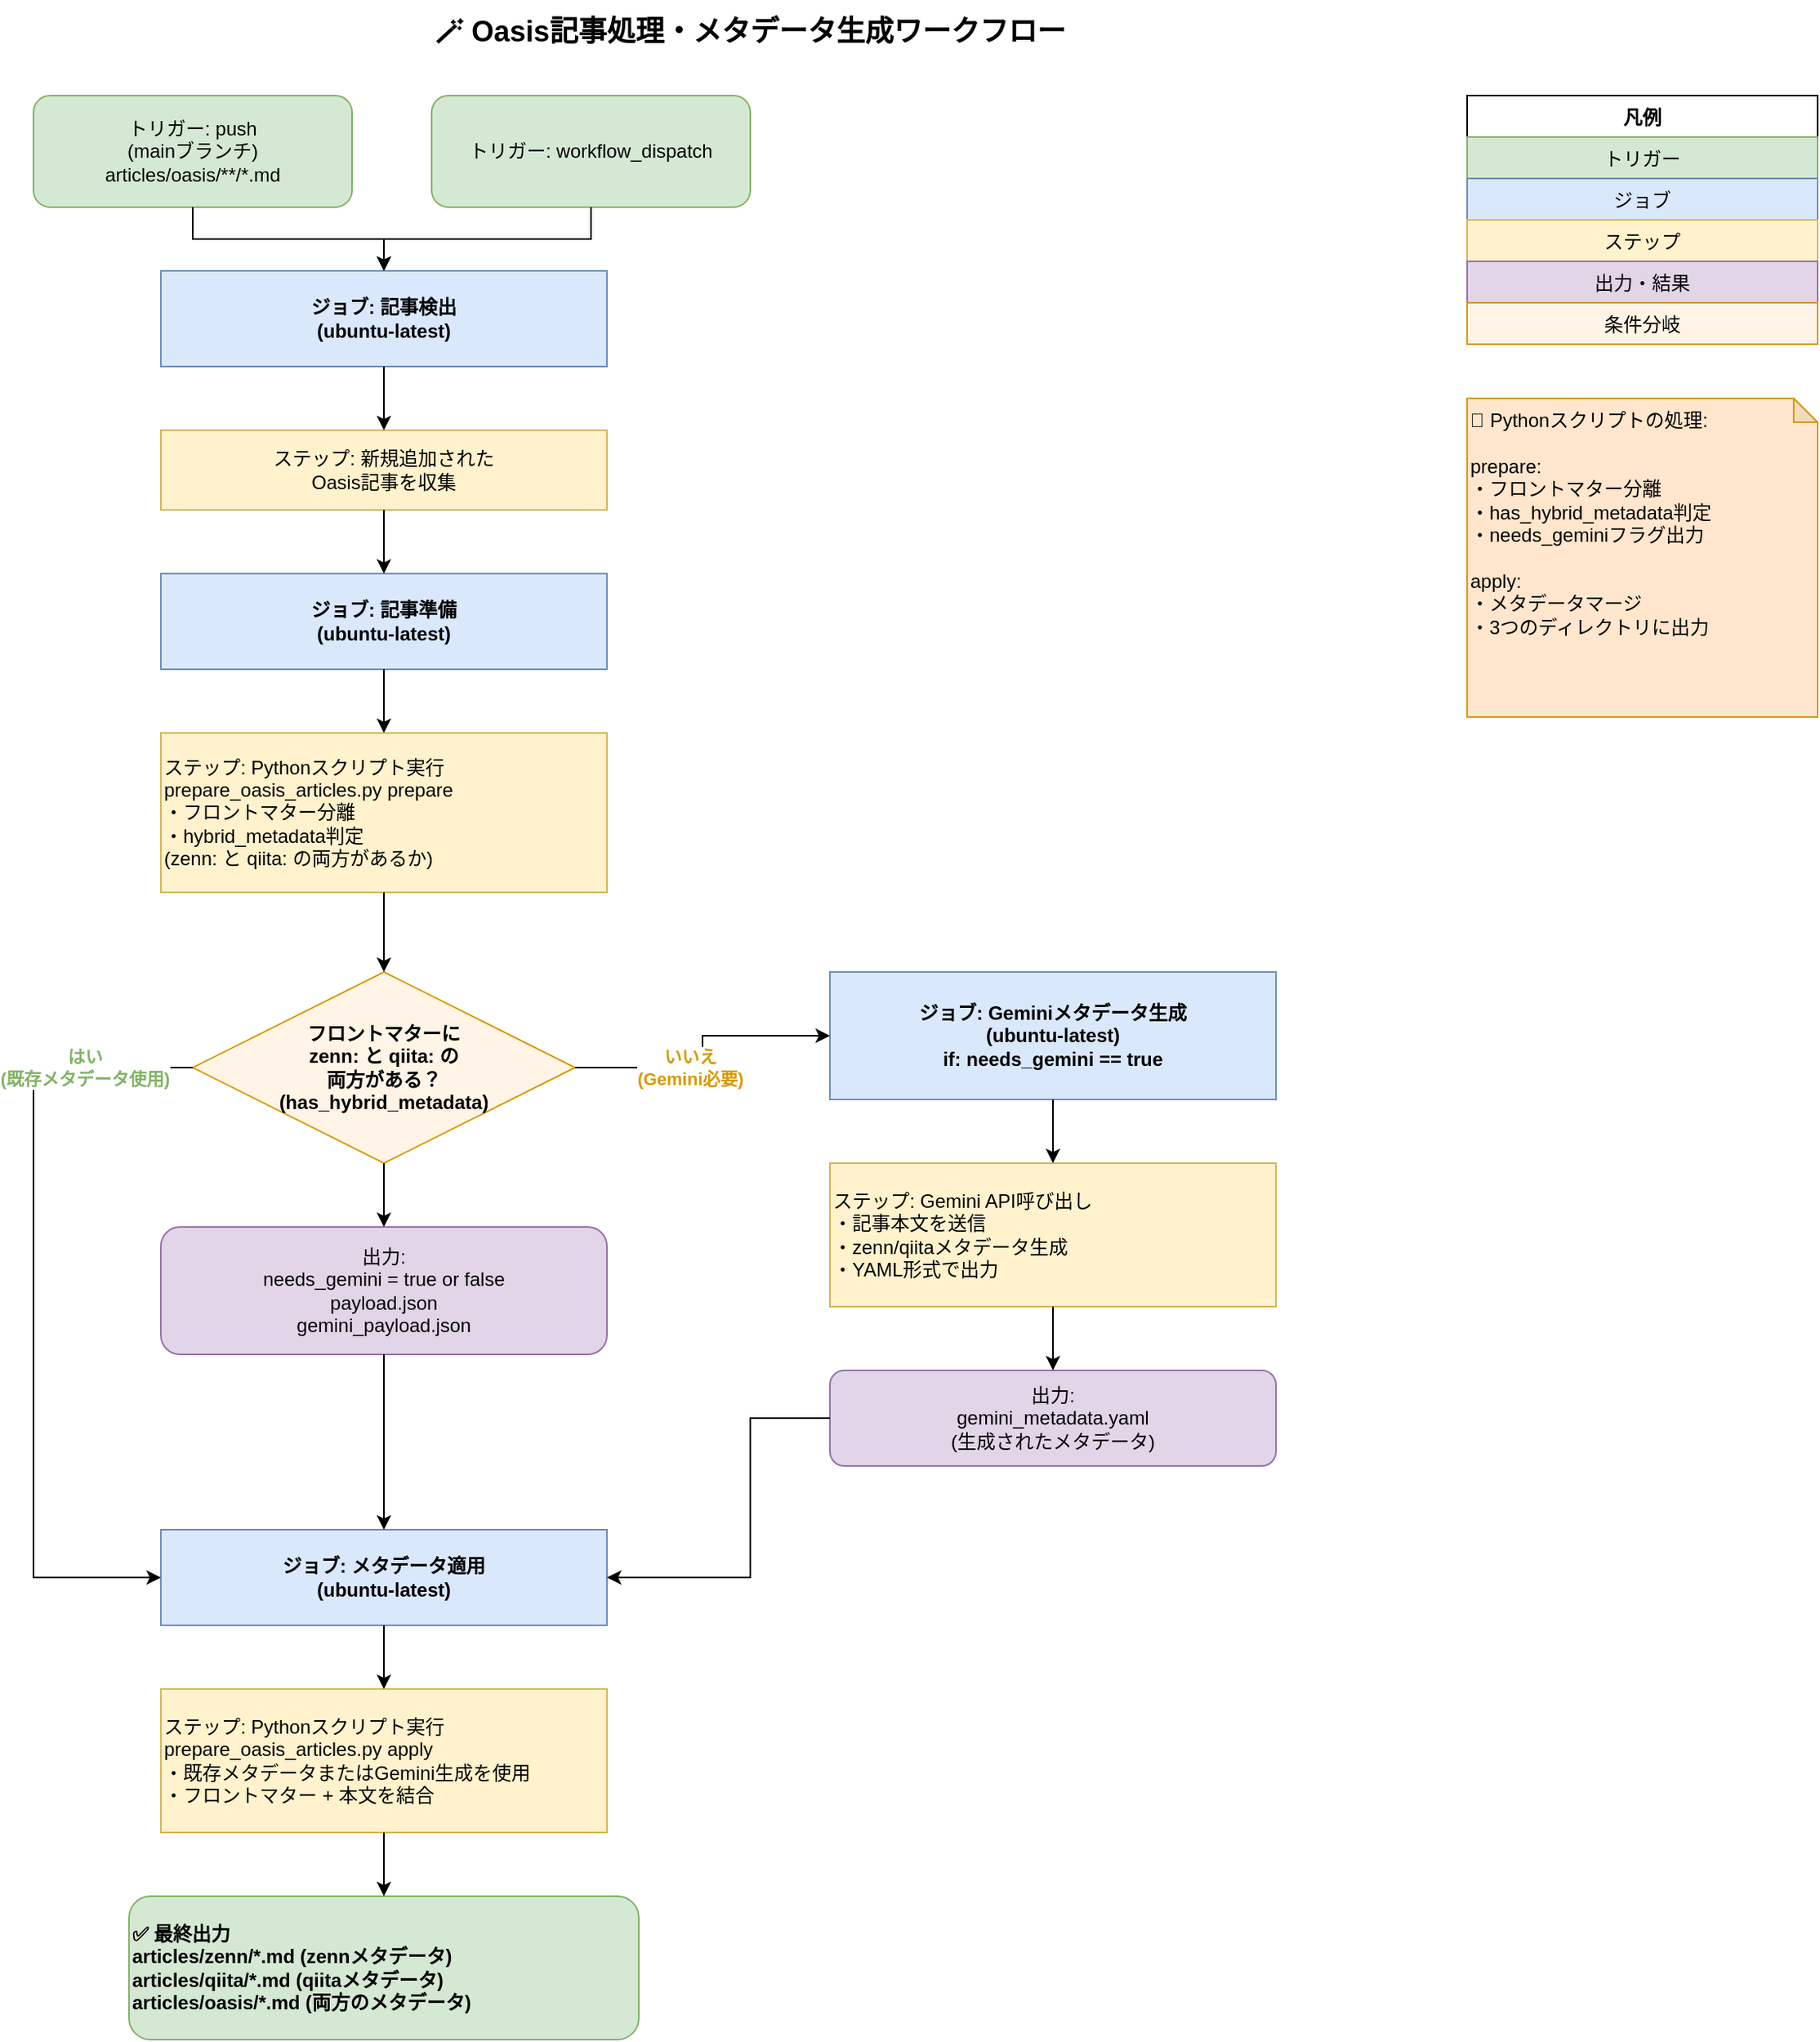 <mxfile>
    <diagram name="Oasis Platform Sync Workflow" id="oasis-workflow">
        <mxGraphModel dx="621" dy="625" grid="1" gridSize="10" guides="1" tooltips="1" connect="1" arrows="1" fold="1" page="1" pageScale="1" pageWidth="1200" pageHeight="1600" math="0" shadow="0">
            <root>
                <mxCell id="0"/>
                <mxCell id="1" parent="0"/>
                <mxCell id="2" value="🪄 Oasis記事処理・メタデータ生成ワークフロー" style="text;html=1;strokeColor=none;fillColor=none;align=center;verticalAlign=middle;whiteSpace=wrap;rounded=0;fontSize=18;fontStyle=1" vertex="1" parent="1">
                    <mxGeometry x="400" y="10" width="500" height="40" as="geometry"/>
                </mxCell>
                <mxCell id="3" value="トリガー: push&lt;br&gt;(mainブランチ)&lt;br&gt;articles/oasis/**/*.md" style="rounded=1;whiteSpace=wrap;html=1;fillColor=#d5e8d4;strokeColor=#82b366;" vertex="1" parent="1">
                    <mxGeometry x="200" y="70" width="200" height="70" as="geometry"/>
                </mxCell>
                <mxCell id="4" value="トリガー: workflow_dispatch" style="rounded=1;whiteSpace=wrap;html=1;fillColor=#d5e8d4;strokeColor=#82b366;" vertex="1" parent="1">
                    <mxGeometry x="450" y="70" width="200" height="70" as="geometry"/>
                </mxCell>
                <mxCell id="5" value="ジョブ: 記事検出&lt;br&gt;(ubuntu-latest)" style="rounded=0;whiteSpace=wrap;html=1;fillColor=#dae8fc;strokeColor=#6c8ebf;fontStyle=1" vertex="1" parent="1">
                    <mxGeometry x="280" y="180" width="280" height="60" as="geometry"/>
                </mxCell>
                <mxCell id="6" style="edgeStyle=orthogonalEdgeStyle;rounded=0;orthogonalLoop=1;jettySize=auto;html=1;" edge="1" parent="1" source="3" target="5">
                    <mxGeometry relative="1" as="geometry"/>
                </mxCell>
                <mxCell id="7" style="edgeStyle=orthogonalEdgeStyle;rounded=0;orthogonalLoop=1;jettySize=auto;html=1;" edge="1" parent="1" source="4" target="5">
                    <mxGeometry relative="1" as="geometry"/>
                </mxCell>
                <mxCell id="8" value="ステップ: 新規追加された&lt;br&gt;Oasis記事を収集" style="rounded=0;whiteSpace=wrap;html=1;fillColor=#fff2cc;strokeColor=#d6b656;" vertex="1" parent="1">
                    <mxGeometry x="280" y="280" width="280" height="50" as="geometry"/>
                </mxCell>
                <mxCell id="9" style="edgeStyle=orthogonalEdgeStyle;rounded=0;orthogonalLoop=1;jettySize=auto;html=1;" edge="1" parent="1" source="5" target="8">
                    <mxGeometry relative="1" as="geometry"/>
                </mxCell>
                <mxCell id="10" value="ジョブ: 記事準備&lt;br&gt;(ubuntu-latest)" style="rounded=0;whiteSpace=wrap;html=1;fillColor=#dae8fc;strokeColor=#6c8ebf;fontStyle=1" vertex="1" parent="1">
                    <mxGeometry x="280" y="370" width="280" height="60" as="geometry"/>
                </mxCell>
                <mxCell id="11" style="edgeStyle=orthogonalEdgeStyle;rounded=0;orthogonalLoop=1;jettySize=auto;html=1;" edge="1" parent="1" source="8" target="10">
                    <mxGeometry relative="1" as="geometry"/>
                </mxCell>
                <mxCell id="12" value="ステップ: Pythonスクリプト実行&lt;br&gt;prepare_oasis_articles.py prepare&lt;br&gt;・フロントマター分離&lt;br&gt;・hybrid_metadata判定&lt;br&gt;(zenn: と qiita: の両方があるか)" style="rounded=0;whiteSpace=wrap;html=1;fillColor=#fff2cc;strokeColor=#d6b656;align=left;" vertex="1" parent="1">
                    <mxGeometry x="280" y="470" width="280" height="100" as="geometry"/>
                </mxCell>
                <mxCell id="13" style="edgeStyle=orthogonalEdgeStyle;rounded=0;orthogonalLoop=1;jettySize=auto;html=1;" edge="1" parent="1" source="10" target="12">
                    <mxGeometry relative="1" as="geometry"/>
                </mxCell>
                <mxCell id="14" value="フロントマターに&lt;br&gt;zenn: と qiita: の&lt;br&gt;両方がある？&lt;br&gt;(has_hybrid_metadata)" style="rhombus;whiteSpace=wrap;html=1;fillColor=#fff4e6;strokeColor=#d79b00;fontStyle=1" vertex="1" parent="1">
                    <mxGeometry x="300" y="620" width="240" height="120" as="geometry"/>
                </mxCell>
                <mxCell id="15" style="edgeStyle=orthogonalEdgeStyle;rounded=0;orthogonalLoop=1;jettySize=auto;html=1;" edge="1" parent="1" source="12" target="14">
                    <mxGeometry relative="1" as="geometry"/>
                </mxCell>
                <mxCell id="16" value="出力:&lt;br&gt;needs_gemini = true or false&lt;br&gt;payload.json&lt;br&gt;gemini_payload.json" style="rounded=1;whiteSpace=wrap;html=1;fillColor=#e1d5e7;strokeColor=#9673a6;" vertex="1" parent="1">
                    <mxGeometry x="280" y="780" width="280" height="80" as="geometry"/>
                </mxCell>
                <mxCell id="17" style="edgeStyle=orthogonalEdgeStyle;rounded=0;orthogonalLoop=1;jettySize=auto;html=1;" edge="1" parent="1" source="14" target="16">
                    <mxGeometry relative="1" as="geometry"/>
                </mxCell>
                <mxCell id="18" value="ジョブ: Geminiメタデータ生成&lt;br&gt;(ubuntu-latest)&lt;br&gt;if: needs_gemini == true" style="rounded=0;whiteSpace=wrap;html=1;fillColor=#dae8fc;strokeColor=#6c8ebf;fontStyle=1" vertex="1" parent="1">
                    <mxGeometry x="700" y="620" width="280" height="80" as="geometry"/>
                </mxCell>
                <mxCell id="19" value="いいえ&lt;br&gt;(Gemini必要)" style="edgeStyle=orthogonalEdgeStyle;rounded=0;orthogonalLoop=1;jettySize=auto;html=1;exitX=1;exitY=0.5;entryX=0;entryY=0.5;fontColor=#d79b00;fontStyle=1" edge="1" parent="1" source="14" target="18">
                    <mxGeometry x="-0.2" relative="1" as="geometry">
                        <mxPoint as="offset"/>
                    </mxGeometry>
                </mxCell>
                <mxCell id="20" value="ステップ: Gemini API呼び出し&lt;br&gt;・記事本文を送信&lt;br&gt;・zenn/qiitaメタデータ生成&lt;br&gt;・YAML形式で出力" style="rounded=0;whiteSpace=wrap;html=1;fillColor=#fff2cc;strokeColor=#d6b656;align=left;" vertex="1" parent="1">
                    <mxGeometry x="700" y="740" width="280" height="90" as="geometry"/>
                </mxCell>
                <mxCell id="21" style="edgeStyle=orthogonalEdgeStyle;rounded=0;orthogonalLoop=1;jettySize=auto;html=1;" edge="1" parent="1" source="18" target="20">
                    <mxGeometry relative="1" as="geometry"/>
                </mxCell>
                <mxCell id="22" value="出力:&lt;br&gt;gemini_metadata.yaml&lt;br&gt;(生成されたメタデータ)" style="rounded=1;whiteSpace=wrap;html=1;fillColor=#e1d5e7;strokeColor=#9673a6;" vertex="1" parent="1">
                    <mxGeometry x="700" y="870" width="280" height="60" as="geometry"/>
                </mxCell>
                <mxCell id="23" style="edgeStyle=orthogonalEdgeStyle;rounded=0;orthogonalLoop=1;jettySize=auto;html=1;" edge="1" parent="1" source="20" target="22">
                    <mxGeometry relative="1" as="geometry"/>
                </mxCell>
                <mxCell id="24" value="ジョブ: メタデータ適用&lt;br&gt;(ubuntu-latest)" style="rounded=0;whiteSpace=wrap;html=1;fillColor=#dae8fc;strokeColor=#6c8ebf;fontStyle=1" vertex="1" parent="1">
                    <mxGeometry x="280" y="970" width="280" height="60" as="geometry"/>
                </mxCell>
                <mxCell id="25" value="はい&lt;br&gt;(既存メタデータ使用)" style="edgeStyle=orthogonalEdgeStyle;rounded=0;orthogonalLoop=1;jettySize=auto;html=1;exitX=0;exitY=0.5;entryX=0;entryY=0.5;fontColor=#82b366;fontStyle=1" edge="1" parent="1" source="14" target="24">
                    <mxGeometry x="-0.727" relative="1" as="geometry">
                        <Array as="points">
                            <mxPoint x="200" y="680"/>
                            <mxPoint x="200" y="1000"/>
                        </Array>
                        <mxPoint as="offset"/>
                    </mxGeometry>
                </mxCell>
                <mxCell id="26" style="edgeStyle=orthogonalEdgeStyle;rounded=0;orthogonalLoop=1;jettySize=auto;html=1;entryX=0.5;entryY=0;" edge="1" parent="1" source="16" target="24">
                    <mxGeometry relative="1" as="geometry"/>
                </mxCell>
                <mxCell id="27" style="edgeStyle=orthogonalEdgeStyle;rounded=0;orthogonalLoop=1;jettySize=auto;html=1;exitX=0;exitY=0.5;entryX=1;entryY=0.5;" edge="1" parent="1" source="22" target="24">
                    <mxGeometry relative="1" as="geometry">
                        <Array as="points">
                            <mxPoint x="650" y="900"/>
                            <mxPoint x="650" y="1000"/>
                        </Array>
                    </mxGeometry>
                </mxCell>
                <mxCell id="28" value="ステップ: Pythonスクリプト実行&lt;br&gt;prepare_oasis_articles.py apply&lt;br&gt;・既存メタデータまたはGemini生成を使用&lt;br&gt;・フロントマター + 本文を結合" style="rounded=0;whiteSpace=wrap;html=1;fillColor=#fff2cc;strokeColor=#d6b656;align=left;" vertex="1" parent="1">
                    <mxGeometry x="280" y="1070" width="280" height="90" as="geometry"/>
                </mxCell>
                <mxCell id="29" style="edgeStyle=orthogonalEdgeStyle;rounded=0;orthogonalLoop=1;jettySize=auto;html=1;" edge="1" parent="1" source="24" target="28">
                    <mxGeometry relative="1" as="geometry"/>
                </mxCell>
                <mxCell id="30" value="✅ 最終出力&lt;br&gt;articles/zenn/*.md (zennメタデータ)&lt;br&gt;articles/qiita/*.md (qiitaメタデータ)&lt;br&gt;articles/oasis/*.md (両方のメタデータ)" style="rounded=1;whiteSpace=wrap;html=1;fillColor=#d5e8d4;strokeColor=#82b366;fontStyle=1;align=left;" vertex="1" parent="1">
                    <mxGeometry x="260" y="1200" width="320" height="90" as="geometry"/>
                </mxCell>
                <mxCell id="31" style="edgeStyle=orthogonalEdgeStyle;rounded=0;orthogonalLoop=1;jettySize=auto;html=1;" edge="1" parent="1" source="28" target="30">
                    <mxGeometry relative="1" as="geometry"/>
                </mxCell>
                <mxCell id="32" value="凡例" style="swimlane;fontStyle=1;childLayout=stackLayout;horizontal=1;startSize=26;fillColor=#ffffff;horizontalStack=0;resizeParent=1;resizeParentMax=0;resizeLast=0;collapsible=1;marginBottom=0;strokeColor=#000000;" vertex="1" parent="1">
                    <mxGeometry x="1100" y="70" width="220" height="156" as="geometry"/>
                </mxCell>
                <mxCell id="33" value="トリガー" style="text;strokeColor=#82b366;fillColor=#d5e8d4;align=center;verticalAlign=middle;spacingLeft=4;spacingRight=4;overflow=hidden;rotatable=0;points=[[0,0.5],[1,0.5]];portConstraint=eastwest;" vertex="1" parent="32">
                    <mxGeometry y="26" width="220" height="26" as="geometry"/>
                </mxCell>
                <mxCell id="34" value="ジョブ" style="text;strokeColor=#6c8ebf;fillColor=#dae8fc;align=center;verticalAlign=middle;spacingLeft=4;spacingRight=4;overflow=hidden;rotatable=0;points=[[0,0.5],[1,0.5]];portConstraint=eastwest;" vertex="1" parent="32">
                    <mxGeometry y="52" width="220" height="26" as="geometry"/>
                </mxCell>
                <mxCell id="35" value="ステップ" style="text;strokeColor=#d6b656;fillColor=#fff2cc;align=center;verticalAlign=middle;spacingLeft=4;spacingRight=4;overflow=hidden;rotatable=0;points=[[0,0.5],[1,0.5]];portConstraint=eastwest;" vertex="1" parent="32">
                    <mxGeometry y="78" width="220" height="26" as="geometry"/>
                </mxCell>
                <mxCell id="36" value="出力・結果" style="text;strokeColor=#9673a6;fillColor=#e1d5e7;align=center;verticalAlign=middle;spacingLeft=4;spacingRight=4;overflow=hidden;rotatable=0;points=[[0,0.5],[1,0.5]];portConstraint=eastwest;" vertex="1" parent="32">
                    <mxGeometry y="104" width="220" height="26" as="geometry"/>
                </mxCell>
                <mxCell id="37" value="条件分岐" style="text;strokeColor=#d79b00;fillColor=#fff4e6;align=center;verticalAlign=middle;spacingLeft=4;spacingRight=4;overflow=hidden;rotatable=0;points=[[0,0.5],[1,0.5]];portConstraint=eastwest;" vertex="1" parent="32">
                    <mxGeometry y="130" width="220" height="26" as="geometry"/>
                </mxCell>
                <mxCell id="38" value="📝 Pythonスクリプトの処理:&lt;br&gt;&lt;br&gt;prepare:&lt;br&gt;・フロントマター分離&lt;br&gt;・has_hybrid_metadata判定&lt;br&gt;・needs_geminiフラグ出力&lt;br&gt;&lt;br&gt;apply:&lt;br&gt;・メタデータマージ&lt;br&gt;・3つのディレクトリに出力" style="shape=note;whiteSpace=wrap;html=1;backgroundOutline=1;darkOpacity=0.05;fillColor=#ffe6cc;strokeColor=#d79b00;align=left;verticalAlign=top;size=15;" vertex="1" parent="1">
                    <mxGeometry x="1100" y="260" width="220" height="200" as="geometry"/>
                </mxCell>
            </root>
        </mxGraphModel>
    </diagram>
</mxfile>